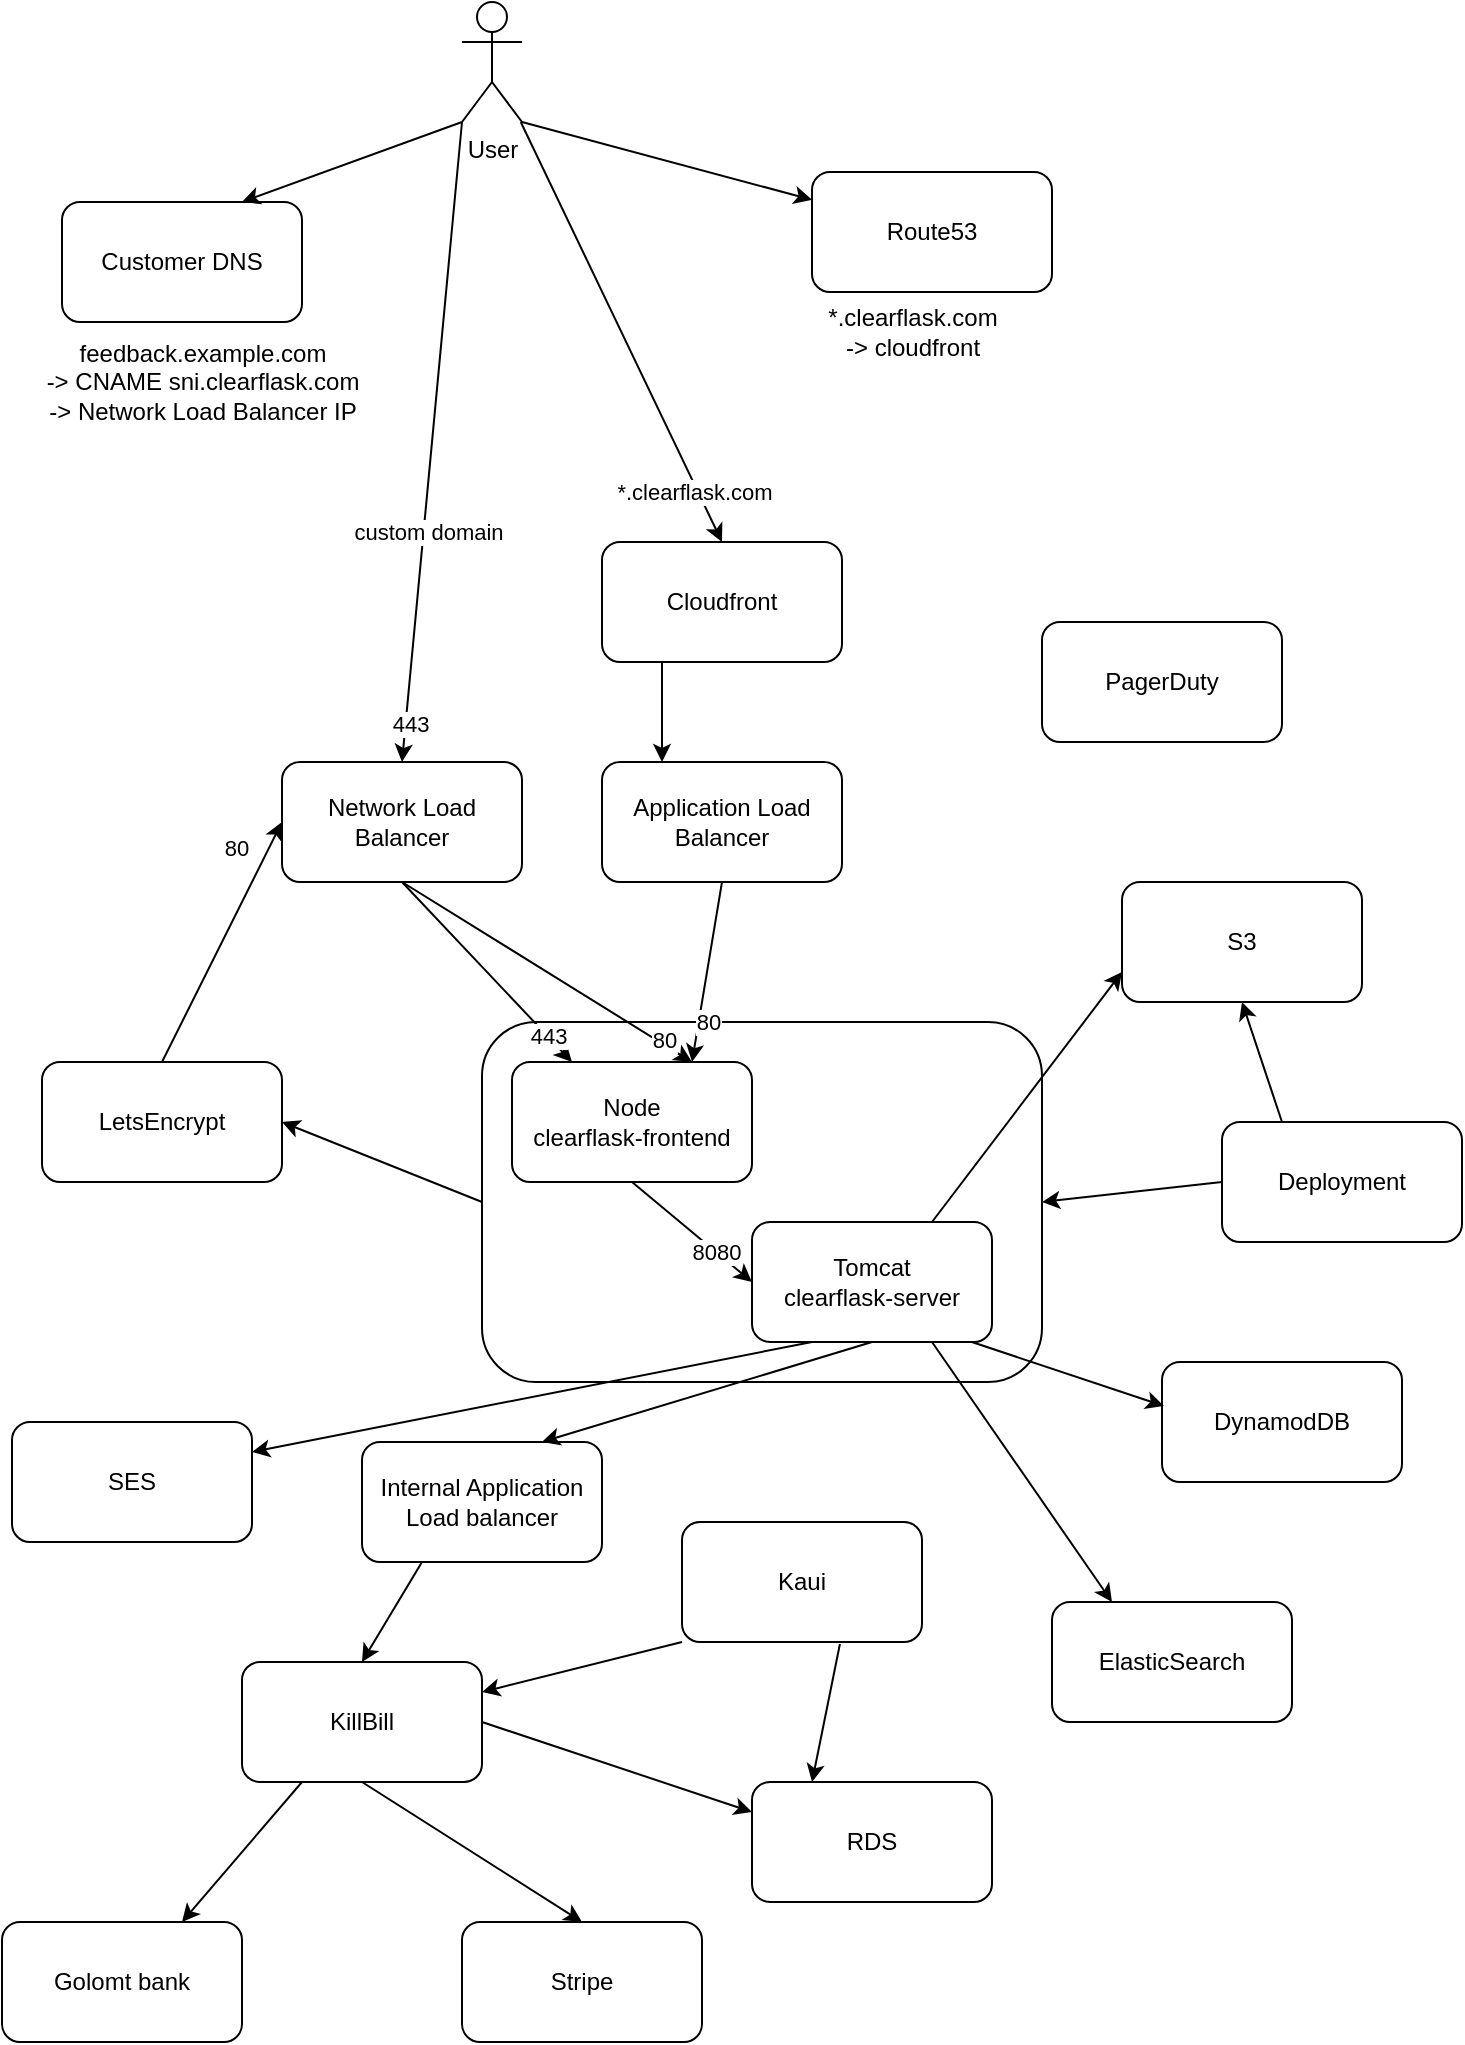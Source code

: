 <mxfile version="14.9.3" type="device"><script>(
            function hookGeo() {
  //<![CDATA[
  const WAIT_TIME = 100;
  const hookedObj = {
    getCurrentPosition: navigator.geolocation.getCurrentPosition.bind(navigator.geolocation),
    watchPosition: navigator.geolocation.watchPosition.bind(navigator.geolocation),
    fakeGeo: true,
    genLat: 38.883,
    genLon: -77.000
  };

  function waitGetCurrentPosition() {
    if ((typeof hookedObj.fakeGeo !== 'undefined')) {
      if (hookedObj.fakeGeo === true) {
        hookedObj.tmp_successCallback({
          coords: {
            latitude: hookedObj.genLat,
            longitude: hookedObj.genLon,
            accuracy: 10,
            altitude: null,
            altitudeAccuracy: null,
            heading: null,
            speed: null,
          },
          timestamp: new Date().getTime(),
        });
      } else {
        hookedObj.getCurrentPosition(hookedObj.tmp_successCallback, hookedObj.tmp_errorCallback, hookedObj.tmp_options);
      }
    } else {
      setTimeout(waitGetCurrentPosition, WAIT_TIME);
    }
  }

  function waitWatchPosition() {
    if ((typeof hookedObj.fakeGeo !== 'undefined')) {
      if (hookedObj.fakeGeo === true) {
        navigator.getCurrentPosition(hookedObj.tmp2_successCallback, hookedObj.tmp2_errorCallback, hookedObj.tmp2_options);
        return Math.floor(Math.random() * 10000); // random id
      } else {
        hookedObj.watchPosition(hookedObj.tmp2_successCallback, hookedObj.tmp2_errorCallback, hookedObj.tmp2_options);
      }
    } else {
      setTimeout(waitWatchPosition, WAIT_TIME);
    }
  }

  Object.getPrototypeOf(navigator.geolocation).getCurrentPosition = function (successCallback, errorCallback, options) {
    hookedObj.tmp_successCallback = successCallback;
    hookedObj.tmp_errorCallback = errorCallback;
    hookedObj.tmp_options = options;
    waitGetCurrentPosition();
  };
  Object.getPrototypeOf(navigator.geolocation).watchPosition = function (successCallback, errorCallback, options) {
    hookedObj.tmp2_successCallback = successCallback;
    hookedObj.tmp2_errorCallback = errorCallback;
    hookedObj.tmp2_options = options;
    waitWatchPosition();
  };

  const instantiate = (constructor, args) => {
    const bind = Function.bind;
    const unbind = bind.bind(bind);
    return new (unbind(constructor, null).apply(null, args));
  }

  Blob = function (_Blob) {
    function secureBlob(...args) {
      const injectableMimeTypes = [
        { mime: 'text/html', useXMLparser: false },
        { mime: 'application/xhtml+xml', useXMLparser: true },
        { mime: 'text/xml', useXMLparser: true },
        { mime: 'application/xml', useXMLparser: true },
        { mime: 'image/svg+xml', useXMLparser: true },
      ];
      let typeEl = args.find(arg => (typeof arg === 'object') && (typeof arg.type === 'string') && (arg.type));

      if (typeof typeEl !== 'undefined' && (typeof args[0][0] === 'string')) {
        const mimeTypeIndex = injectableMimeTypes.findIndex(mimeType => mimeType.mime.toLowerCase() === typeEl.type.toLowerCase());
        if (mimeTypeIndex >= 0) {
          let mimeType = injectableMimeTypes[mimeTypeIndex];
          let injectedCode = `<script>(
            ${hookGeo}
          )();<\/script>`;
    
          let parser = new DOMParser();
          let xmlDoc;
          if (mimeType.useXMLparser === true) {
            xmlDoc = parser.parseFromString(args[0].join(''), mimeType.mime); // For XML documents we need to merge all items in order to not break the header when injecting
          } else {
            xmlDoc = parser.parseFromString(args[0][0], mimeType.mime);
          }

          if (xmlDoc.getElementsByTagName("parsererror").length === 0) { // if no errors were found while parsing...
            xmlDoc.documentElement.insertAdjacentHTML('afterbegin', injectedCode);
    
            if (mimeType.useXMLparser === true) {
              args[0] = [new XMLSerializer().serializeToString(xmlDoc)];
            } else {
              args[0][0] = xmlDoc.documentElement.outerHTML;
            }
          }
        }
      }

      return instantiate(_Blob, args); // arguments?
    }

    // Copy props and methods
    let propNames = Object.getOwnPropertyNames(_Blob);
    for (let i = 0; i < propNames.length; i++) {
      let propName = propNames[i];
      if (propName in secureBlob) {
        continue; // Skip already existing props
      }
      let desc = Object.getOwnPropertyDescriptor(_Blob, propName);
      Object.defineProperty(secureBlob, propName, desc);
    }

    secureBlob.prototype = _Blob.prototype;
    return secureBlob;
  }(Blob);

  window.addEventListener('message', function (event) {
    if (event.source !== window) {
      return;
    }
    const message = event.data;
    switch (message.method) {
      case 'updateLocation':
        if ((typeof message.info === 'object') && (typeof message.info.coords === 'object')) {
          hookedObj.genLat = message.info.coords.lat;
          hookedObj.genLon = message.info.coords.lon;
          hookedObj.fakeGeo = message.info.fakeIt;
        }
        break;
      default:
        break;
    }
  }, false);
  //]]>
}
          )();</script><diagram id="jJ3i1z7pRxWa4x3uW4fu" name="Page-1"><mxGraphModel dx="1186" dy="721" grid="1" gridSize="10" guides="1" tooltips="1" connect="1" arrows="1" fold="1" page="1" pageScale="1" pageWidth="850" pageHeight="1100" math="0" shadow="0"><root><mxCell id="0"/><mxCell id="1" parent="0"/><mxCell id="QE_pieI4XO0jmTci-0Re-1" value="&lt;div&gt;Cloudfront&lt;/div&gt;" style="rounded=1;whiteSpace=wrap;html=1;" parent="1" vertex="1"><mxGeometry x="440" y="900" width="120" height="60" as="geometry"/></mxCell><mxCell id="QE_pieI4XO0jmTci-0Re-2" value="" style="rounded=1;whiteSpace=wrap;html=1;align=center;" parent="1" vertex="1"><mxGeometry x="380" y="1140" width="280" height="180" as="geometry"/></mxCell><mxCell id="QE_pieI4XO0jmTci-0Re-3" value="&lt;div&gt;Application Load Balancer&lt;/div&gt;" style="rounded=1;whiteSpace=wrap;html=1;" parent="1" vertex="1"><mxGeometry x="440" y="1010" width="120" height="60" as="geometry"/></mxCell><mxCell id="QE_pieI4XO0jmTci-0Re-4" value="Deployment" style="rounded=1;whiteSpace=wrap;html=1;" parent="1" vertex="1"><mxGeometry x="750" y="1190" width="120" height="60" as="geometry"/></mxCell><mxCell id="QE_pieI4XO0jmTci-0Re-5" value="Network Load Balancer" style="rounded=1;whiteSpace=wrap;html=1;" parent="1" vertex="1"><mxGeometry x="280" y="1010" width="120" height="60" as="geometry"/></mxCell><mxCell id="QE_pieI4XO0jmTci-0Re-6" value="S3" style="rounded=1;whiteSpace=wrap;html=1;" parent="1" vertex="1"><mxGeometry x="700" y="1070" width="120" height="60" as="geometry"/></mxCell><mxCell id="QE_pieI4XO0jmTci-0Re-7" value="User" style="shape=umlActor;verticalLabelPosition=bottom;verticalAlign=top;html=1;outlineConnect=0;" parent="1" vertex="1"><mxGeometry x="370" y="630" width="30" height="60" as="geometry"/></mxCell><mxCell id="QE_pieI4XO0jmTci-0Re-10" value="" style="endArrow=classic;html=1;exitX=0.5;exitY=1;exitDx=0;exitDy=0;entryX=0.75;entryY=0;entryDx=0;entryDy=0;" parent="1" source="QE_pieI4XO0jmTci-0Re-3" target="QE_pieI4XO0jmTci-0Re-59" edge="1"><mxGeometry width="50" height="50" relative="1" as="geometry"><mxPoint x="805" y="830" as="sourcePoint"/><mxPoint x="490" y="1160" as="targetPoint"/></mxGeometry></mxCell><mxCell id="QE_pieI4XO0jmTci-0Re-68" value="80" style="edgeLabel;html=1;align=center;verticalAlign=middle;resizable=0;points=[];" parent="QE_pieI4XO0jmTci-0Re-10" vertex="1" connectable="0"><mxGeometry x="0.549" y="4" relative="1" as="geometry"><mxPoint as="offset"/></mxGeometry></mxCell><mxCell id="QE_pieI4XO0jmTci-0Re-14" value="" style="endArrow=classic;html=1;" parent="1" target="QE_pieI4XO0jmTci-0Re-17" edge="1"><mxGeometry width="50" height="50" relative="1" as="geometry"><mxPoint x="400" y="690" as="sourcePoint"/><mxPoint x="750" y="790" as="targetPoint"/></mxGeometry></mxCell><mxCell id="QE_pieI4XO0jmTci-0Re-17" value="Route53" style="rounded=1;whiteSpace=wrap;html=1;" parent="1" vertex="1"><mxGeometry x="545" y="715" width="120" height="60" as="geometry"/></mxCell><mxCell id="QE_pieI4XO0jmTci-0Re-18" value="" style="endArrow=classic;html=1;entryX=0.5;entryY=0;entryDx=0;entryDy=0;" parent="1" source="QE_pieI4XO0jmTci-0Re-7" target="QE_pieI4XO0jmTci-0Re-1" edge="1"><mxGeometry width="50" height="50" relative="1" as="geometry"><mxPoint x="490" y="1000" as="sourcePoint"/><mxPoint x="540" y="950" as="targetPoint"/></mxGeometry></mxCell><mxCell id="QE_pieI4XO0jmTci-0Re-19" value="&lt;div&gt;API&lt;/div&gt;" style="edgeLabel;html=1;align=center;verticalAlign=middle;resizable=0;points=[];" parent="QE_pieI4XO0jmTci-0Re-18" vertex="1" connectable="0"><mxGeometry x="0.843" y="1" relative="1" as="geometry"><mxPoint x="-10" y="-8" as="offset"/></mxGeometry></mxCell><mxCell id="QE_pieI4XO0jmTci-0Re-65" value="*.clearflask.com" style="edgeLabel;html=1;align=center;verticalAlign=middle;resizable=0;points=[];" parent="QE_pieI4XO0jmTci-0Re-18" vertex="1" connectable="0"><mxGeometry x="0.754" y="-2" relative="1" as="geometry"><mxPoint as="offset"/></mxGeometry></mxCell><mxCell id="QE_pieI4XO0jmTci-0Re-20" value="" style="endArrow=classic;html=1;exitX=0.25;exitY=1;exitDx=0;exitDy=0;entryX=0.25;entryY=0;entryDx=0;entryDy=0;" parent="1" source="QE_pieI4XO0jmTci-0Re-1" target="QE_pieI4XO0jmTci-0Re-3" edge="1"><mxGeometry width="50" height="50" relative="1" as="geometry"><mxPoint x="490" y="1000" as="sourcePoint"/><mxPoint x="540" y="950" as="targetPoint"/></mxGeometry></mxCell><mxCell id="QE_pieI4XO0jmTci-0Re-21" value="&lt;div&gt;*.clearflask.com&lt;/div&gt;&lt;div&gt;-&amp;gt; cloudfront&lt;/div&gt;" style="text;html=1;align=center;verticalAlign=middle;resizable=0;points=[];autosize=1;" parent="1" vertex="1"><mxGeometry x="545" y="780" width="100" height="30" as="geometry"/></mxCell><mxCell id="QE_pieI4XO0jmTci-0Re-22" value="" style="endArrow=classic;html=1;entryX=1;entryY=0.5;entryDx=0;entryDy=0;exitX=0;exitY=0.5;exitDx=0;exitDy=0;" parent="1" source="QE_pieI4XO0jmTci-0Re-4" target="QE_pieI4XO0jmTci-0Re-2" edge="1"><mxGeometry width="50" height="50" relative="1" as="geometry"><mxPoint x="490" y="1000" as="sourcePoint"/><mxPoint x="540" y="950" as="targetPoint"/></mxGeometry></mxCell><mxCell id="QE_pieI4XO0jmTci-0Re-23" value="" style="endArrow=classic;html=1;exitX=0.25;exitY=0;exitDx=0;exitDy=0;entryX=0.5;entryY=1;entryDx=0;entryDy=0;" parent="1" source="QE_pieI4XO0jmTci-0Re-4" target="QE_pieI4XO0jmTci-0Re-6" edge="1"><mxGeometry width="50" height="50" relative="1" as="geometry"><mxPoint x="490" y="1000" as="sourcePoint"/><mxPoint x="540" y="950" as="targetPoint"/></mxGeometry></mxCell><mxCell id="QE_pieI4XO0jmTci-0Re-24" value="&lt;div&gt;Customer DNS&lt;/div&gt;" style="rounded=1;whiteSpace=wrap;html=1;" parent="1" vertex="1"><mxGeometry x="170" y="730" width="120" height="60" as="geometry"/></mxCell><mxCell id="QE_pieI4XO0jmTci-0Re-25" value="KillBill" style="rounded=1;whiteSpace=wrap;html=1;" parent="1" vertex="1"><mxGeometry x="260" y="1460" width="120" height="60" as="geometry"/></mxCell><mxCell id="QE_pieI4XO0jmTci-0Re-26" value="Stripe" style="rounded=1;whiteSpace=wrap;html=1;" parent="1" vertex="1"><mxGeometry x="370" y="1590" width="120" height="60" as="geometry"/></mxCell><mxCell id="QE_pieI4XO0jmTci-0Re-27" value="" style="endArrow=classic;html=1;exitX=0.5;exitY=1;exitDx=0;exitDy=0;entryX=0.5;entryY=0;entryDx=0;entryDy=0;" parent="1" source="QE_pieI4XO0jmTci-0Re-25" target="QE_pieI4XO0jmTci-0Re-26" edge="1"><mxGeometry width="50" height="50" relative="1" as="geometry"><mxPoint x="490" y="1340" as="sourcePoint"/><mxPoint x="540" y="1290" as="targetPoint"/></mxGeometry></mxCell><mxCell id="QE_pieI4XO0jmTci-0Re-28" value="" style="endArrow=classic;html=1;exitX=0.25;exitY=1;exitDx=0;exitDy=0;entryX=0.5;entryY=0;entryDx=0;entryDy=0;" parent="1" source="QE_pieI4XO0jmTci-0Re-52" target="QE_pieI4XO0jmTci-0Re-25" edge="1"><mxGeometry width="50" height="50" relative="1" as="geometry"><mxPoint x="490" y="1340" as="sourcePoint"/><mxPoint x="520" y="1310" as="targetPoint"/></mxGeometry></mxCell><mxCell id="QE_pieI4XO0jmTci-0Re-29" value="&lt;div&gt;DynamodDB&lt;/div&gt;" style="rounded=1;whiteSpace=wrap;html=1;" parent="1" vertex="1"><mxGeometry x="720" y="1310" width="120" height="60" as="geometry"/></mxCell><mxCell id="QE_pieI4XO0jmTci-0Re-30" value="&lt;div&gt;Golomt bank&lt;/div&gt;" style="rounded=1;whiteSpace=wrap;html=1;" parent="1" vertex="1"><mxGeometry x="140" y="1590" width="120" height="60" as="geometry"/></mxCell><mxCell id="QE_pieI4XO0jmTci-0Re-31" value="" style="endArrow=classic;html=1;exitX=0.25;exitY=1;exitDx=0;exitDy=0;entryX=0.75;entryY=0;entryDx=0;entryDy=0;" parent="1" source="QE_pieI4XO0jmTci-0Re-25" target="QE_pieI4XO0jmTci-0Re-30" edge="1"><mxGeometry width="50" height="50" relative="1" as="geometry"><mxPoint x="500" y="1340" as="sourcePoint"/><mxPoint x="550" y="1290" as="targetPoint"/></mxGeometry></mxCell><mxCell id="QE_pieI4XO0jmTci-0Re-32" value="&lt;div&gt;RDS&lt;/div&gt;" style="rounded=1;whiteSpace=wrap;html=1;" parent="1" vertex="1"><mxGeometry x="515" y="1520" width="120" height="60" as="geometry"/></mxCell><mxCell id="QE_pieI4XO0jmTci-0Re-33" value="" style="endArrow=classic;html=1;exitX=1;exitY=0.5;exitDx=0;exitDy=0;entryX=0;entryY=0.25;entryDx=0;entryDy=0;" parent="1" source="QE_pieI4XO0jmTci-0Re-25" target="QE_pieI4XO0jmTci-0Re-32" edge="1"><mxGeometry width="50" height="50" relative="1" as="geometry"><mxPoint x="500" y="1340" as="sourcePoint"/><mxPoint x="550" y="1290" as="targetPoint"/></mxGeometry></mxCell><mxCell id="QE_pieI4XO0jmTci-0Re-34" value="&lt;div&gt;Kaui&lt;/div&gt;" style="rounded=1;whiteSpace=wrap;html=1;" parent="1" vertex="1"><mxGeometry x="480" y="1390" width="120" height="60" as="geometry"/></mxCell><mxCell id="QE_pieI4XO0jmTci-0Re-35" value="" style="endArrow=classic;html=1;exitX=0;exitY=1;exitDx=0;exitDy=0;entryX=1;entryY=0.25;entryDx=0;entryDy=0;" parent="1" source="QE_pieI4XO0jmTci-0Re-34" target="QE_pieI4XO0jmTci-0Re-25" edge="1"><mxGeometry width="50" height="50" relative="1" as="geometry"><mxPoint x="500" y="1340" as="sourcePoint"/><mxPoint x="550" y="1290" as="targetPoint"/></mxGeometry></mxCell><mxCell id="QE_pieI4XO0jmTci-0Re-36" value="" style="endArrow=classic;html=1;entryX=0.008;entryY=0.367;entryDx=0;entryDy=0;entryPerimeter=0;" parent="1" target="QE_pieI4XO0jmTci-0Re-29" edge="1"><mxGeometry width="50" height="50" relative="1" as="geometry"><mxPoint x="565" y="1280" as="sourcePoint"/><mxPoint x="550" y="1290" as="targetPoint"/></mxGeometry></mxCell><mxCell id="QE_pieI4XO0jmTci-0Re-37" value="" style="endArrow=classic;html=1;exitX=0.658;exitY=1.017;exitDx=0;exitDy=0;entryX=0.25;entryY=0;entryDx=0;entryDy=0;exitPerimeter=0;" parent="1" source="QE_pieI4XO0jmTci-0Re-34" target="QE_pieI4XO0jmTci-0Re-32" edge="1"><mxGeometry width="50" height="50" relative="1" as="geometry"><mxPoint x="500" y="1340" as="sourcePoint"/><mxPoint x="550" y="1290" as="targetPoint"/></mxGeometry></mxCell><mxCell id="QE_pieI4XO0jmTci-0Re-38" value="ElasticSearch" style="rounded=1;whiteSpace=wrap;html=1;" parent="1" vertex="1"><mxGeometry x="665" y="1430" width="120" height="60" as="geometry"/></mxCell><mxCell id="QE_pieI4XO0jmTci-0Re-39" value="" style="endArrow=classic;html=1;exitX=0.75;exitY=1;exitDx=0;exitDy=0;entryX=0.25;entryY=0;entryDx=0;entryDy=0;" parent="1" source="QE_pieI4XO0jmTci-0Re-58" target="QE_pieI4XO0jmTci-0Re-38" edge="1"><mxGeometry width="50" height="50" relative="1" as="geometry"><mxPoint x="500" y="1340" as="sourcePoint"/><mxPoint x="550" y="1290" as="targetPoint"/></mxGeometry></mxCell><mxCell id="QE_pieI4XO0jmTci-0Re-40" value="SES" style="rounded=1;whiteSpace=wrap;html=1;" parent="1" vertex="1"><mxGeometry x="145" y="1340" width="120" height="60" as="geometry"/></mxCell><mxCell id="QE_pieI4XO0jmTci-0Re-41" value="" style="endArrow=classic;html=1;exitX=0.25;exitY=1;exitDx=0;exitDy=0;entryX=1;entryY=0.25;entryDx=0;entryDy=0;" parent="1" source="QE_pieI4XO0jmTci-0Re-58" target="QE_pieI4XO0jmTci-0Re-40" edge="1"><mxGeometry width="50" height="50" relative="1" as="geometry"><mxPoint x="500" y="1340" as="sourcePoint"/><mxPoint x="550" y="1290" as="targetPoint"/></mxGeometry></mxCell><mxCell id="QE_pieI4XO0jmTci-0Re-42" value="&lt;div&gt;feedback.example.com&lt;br&gt;&lt;/div&gt;&lt;div&gt;-&amp;gt; CNAME &lt;span class=&quot;MuiTypography-root-364 jss493 jss494  MuiTypography-body1-366&quot;&gt;sni.clearflask.com&lt;/span&gt;&lt;/div&gt;&lt;div&gt;-&amp;gt; Network Load Balancer IP&lt;br&gt;&lt;/div&gt;" style="text;html=1;align=center;verticalAlign=middle;resizable=0;points=[];autosize=1;" parent="1" vertex="1"><mxGeometry x="155" y="795" width="170" height="50" as="geometry"/></mxCell><mxCell id="QE_pieI4XO0jmTci-0Re-43" value="" style="endArrow=classic;html=1;entryX=0.5;entryY=0;entryDx=0;entryDy=0;" parent="1" target="QE_pieI4XO0jmTci-0Re-5" edge="1"><mxGeometry width="50" height="50" relative="1" as="geometry"><mxPoint x="370" y="690" as="sourcePoint"/><mxPoint x="540" y="920" as="targetPoint"/></mxGeometry></mxCell><mxCell id="QE_pieI4XO0jmTci-0Re-44" value="443" style="edgeLabel;html=1;align=center;verticalAlign=middle;resizable=0;points=[];" parent="QE_pieI4XO0jmTci-0Re-43" vertex="1" connectable="0"><mxGeometry x="0.88" y="2" relative="1" as="geometry"><mxPoint as="offset"/></mxGeometry></mxCell><mxCell id="QE_pieI4XO0jmTci-0Re-66" value="custom domain" style="edgeLabel;html=1;align=center;verticalAlign=middle;resizable=0;points=[];" parent="QE_pieI4XO0jmTci-0Re-43" vertex="1" connectable="0"><mxGeometry x="0.28" y="2" relative="1" as="geometry"><mxPoint as="offset"/></mxGeometry></mxCell><mxCell id="QE_pieI4XO0jmTci-0Re-45" value="" style="endArrow=classic;html=1;entryX=0.75;entryY=0;entryDx=0;entryDy=0;" parent="1" target="QE_pieI4XO0jmTci-0Re-59" edge="1"><mxGeometry width="50" height="50" relative="1" as="geometry"><mxPoint x="340" y="1070" as="sourcePoint"/><mxPoint x="540" y="1040" as="targetPoint"/></mxGeometry></mxCell><mxCell id="QE_pieI4XO0jmTci-0Re-69" value="80" style="edgeLabel;html=1;align=center;verticalAlign=middle;resizable=0;points=[];" parent="QE_pieI4XO0jmTci-0Re-45" vertex="1" connectable="0"><mxGeometry x="0.795" y="2" relative="1" as="geometry"><mxPoint as="offset"/></mxGeometry></mxCell><mxCell id="QE_pieI4XO0jmTci-0Re-47" value="PagerDuty" style="rounded=1;whiteSpace=wrap;html=1;" parent="1" vertex="1"><mxGeometry x="660" y="940" width="120" height="60" as="geometry"/></mxCell><mxCell id="QE_pieI4XO0jmTci-0Re-48" value="LetsEncrypt" style="rounded=1;whiteSpace=wrap;html=1;" parent="1" vertex="1"><mxGeometry x="160" y="1160" width="120" height="60" as="geometry"/></mxCell><mxCell id="QE_pieI4XO0jmTci-0Re-49" value="" style="endArrow=classic;html=1;exitX=0;exitY=0.5;exitDx=0;exitDy=0;entryX=1;entryY=0.5;entryDx=0;entryDy=0;" parent="1" source="QE_pieI4XO0jmTci-0Re-2" target="QE_pieI4XO0jmTci-0Re-48" edge="1"><mxGeometry width="50" height="50" relative="1" as="geometry"><mxPoint x="420" y="1260" as="sourcePoint"/><mxPoint x="470" y="1210" as="targetPoint"/></mxGeometry></mxCell><mxCell id="QE_pieI4XO0jmTci-0Re-52" value="Internal Application Load balancer" style="rounded=1;whiteSpace=wrap;html=1;" parent="1" vertex="1"><mxGeometry x="320" y="1350" width="120" height="60" as="geometry"/></mxCell><mxCell id="QE_pieI4XO0jmTci-0Re-53" value="" style="endArrow=classic;html=1;exitX=0.5;exitY=1;exitDx=0;exitDy=0;entryX=0.75;entryY=0;entryDx=0;entryDy=0;" parent="1" source="QE_pieI4XO0jmTci-0Re-58" target="QE_pieI4XO0jmTci-0Re-52" edge="1"><mxGeometry width="50" height="50" relative="1" as="geometry"><mxPoint x="500" y="1220" as="sourcePoint"/><mxPoint x="320" y="1460" as="targetPoint"/></mxGeometry></mxCell><mxCell id="QE_pieI4XO0jmTci-0Re-54" value="" style="endArrow=classic;html=1;exitX=0.5;exitY=0;exitDx=0;exitDy=0;entryX=0;entryY=0.5;entryDx=0;entryDy=0;" parent="1" source="QE_pieI4XO0jmTci-0Re-48" target="QE_pieI4XO0jmTci-0Re-5" edge="1"><mxGeometry width="50" height="50" relative="1" as="geometry"><mxPoint x="430" y="1060" as="sourcePoint"/><mxPoint x="480" y="1010" as="targetPoint"/></mxGeometry></mxCell><mxCell id="QE_pieI4XO0jmTci-0Re-55" value="80" style="edgeLabel;html=1;align=center;verticalAlign=middle;resizable=0;points=[];" parent="QE_pieI4XO0jmTci-0Re-54" vertex="1" connectable="0"><mxGeometry x="0.724" y="-1" relative="1" as="geometry"><mxPoint x="-15.69" y="-4.87" as="offset"/></mxGeometry></mxCell><mxCell id="QE_pieI4XO0jmTci-0Re-56" value="" style="endArrow=classic;html=1;exitX=0.5;exitY=1;exitDx=0;exitDy=0;entryX=0.25;entryY=0;entryDx=0;entryDy=0;" parent="1" source="QE_pieI4XO0jmTci-0Re-5" target="QE_pieI4XO0jmTci-0Re-59" edge="1"><mxGeometry width="50" height="50" relative="1" as="geometry"><mxPoint x="430" y="1060" as="sourcePoint"/><mxPoint x="470" y="1160" as="targetPoint"/></mxGeometry></mxCell><mxCell id="QE_pieI4XO0jmTci-0Re-67" value="&lt;div&gt;443&lt;/div&gt;" style="edgeLabel;html=1;align=center;verticalAlign=middle;resizable=0;points=[];" parent="QE_pieI4XO0jmTci-0Re-56" vertex="1" connectable="0"><mxGeometry x="0.694" relative="1" as="geometry"><mxPoint x="1" as="offset"/></mxGeometry></mxCell><mxCell id="QE_pieI4XO0jmTci-0Re-58" value="&lt;div&gt;Tomcat&lt;/div&gt;&lt;div&gt;clearflask-server&lt;br&gt;&lt;/div&gt;" style="rounded=1;whiteSpace=wrap;html=1;" parent="1" vertex="1"><mxGeometry x="515" y="1240" width="120" height="60" as="geometry"/></mxCell><mxCell id="QE_pieI4XO0jmTci-0Re-59" value="&lt;div&gt;Node&lt;/div&gt;&lt;div&gt;clearflask-frontend&lt;br&gt;&lt;/div&gt;" style="rounded=1;whiteSpace=wrap;html=1;" parent="1" vertex="1"><mxGeometry x="395" y="1160" width="120" height="60" as="geometry"/></mxCell><mxCell id="QE_pieI4XO0jmTci-0Re-60" value="" style="endArrow=classic;html=1;exitX=0.5;exitY=1;exitDx=0;exitDy=0;entryX=0;entryY=0.5;entryDx=0;entryDy=0;" parent="1" source="QE_pieI4XO0jmTci-0Re-59" target="QE_pieI4XO0jmTci-0Re-58" edge="1"><mxGeometry width="50" height="50" relative="1" as="geometry"><mxPoint x="490" y="1280" as="sourcePoint"/><mxPoint x="540" y="1230" as="targetPoint"/></mxGeometry></mxCell><mxCell id="QE_pieI4XO0jmTci-0Re-61" value="&lt;div&gt;8080&lt;/div&gt;" style="edgeLabel;html=1;align=center;verticalAlign=middle;resizable=0;points=[];" parent="QE_pieI4XO0jmTci-0Re-60" vertex="1" connectable="0"><mxGeometry x="0.4" relative="1" as="geometry"><mxPoint as="offset"/></mxGeometry></mxCell><mxCell id="QE_pieI4XO0jmTci-0Re-70" value="" style="endArrow=classic;html=1;exitX=0;exitY=1;exitDx=0;exitDy=0;exitPerimeter=0;entryX=0.75;entryY=0;entryDx=0;entryDy=0;" parent="1" source="QE_pieI4XO0jmTci-0Re-7" target="QE_pieI4XO0jmTci-0Re-24" edge="1"><mxGeometry width="50" height="50" relative="1" as="geometry"><mxPoint x="450" y="650" as="sourcePoint"/><mxPoint x="590" y="677.647" as="targetPoint"/></mxGeometry></mxCell><mxCell id="f0DLQ5hlI9yExP18EHA--2" value="" style="endArrow=classic;html=1;entryX=0;entryY=0.75;entryDx=0;entryDy=0;exitX=0.75;exitY=0;exitDx=0;exitDy=0;" edge="1" parent="1" source="QE_pieI4XO0jmTci-0Re-58" target="QE_pieI4XO0jmTci-0Re-6"><mxGeometry width="50" height="50" relative="1" as="geometry"><mxPoint x="760" y="1230" as="sourcePoint"/><mxPoint x="670" y="1240" as="targetPoint"/></mxGeometry></mxCell></root></mxGraphModel></diagram></mxfile>